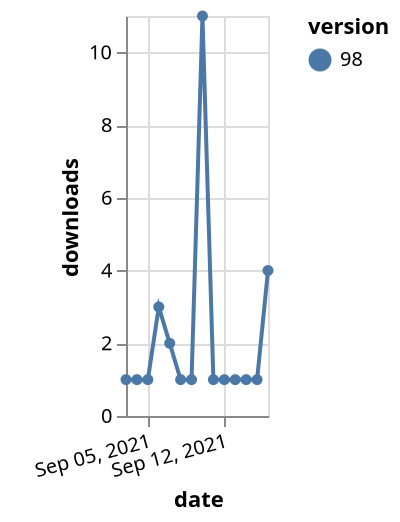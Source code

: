 {"$schema": "https://vega.github.io/schema/vega-lite/v5.json", "description": "A simple bar chart with embedded data.", "data": {"values": [{"date": "2021-09-03", "total": 400, "delta": 1, "version": "98"}, {"date": "2021-09-04", "total": 401, "delta": 1, "version": "98"}, {"date": "2021-09-05", "total": 402, "delta": 1, "version": "98"}, {"date": "2021-09-06", "total": 405, "delta": 3, "version": "98"}, {"date": "2021-09-07", "total": 407, "delta": 2, "version": "98"}, {"date": "2021-09-08", "total": 408, "delta": 1, "version": "98"}, {"date": "2021-09-09", "total": 409, "delta": 1, "version": "98"}, {"date": "2021-09-10", "total": 420, "delta": 11, "version": "98"}, {"date": "2021-09-11", "total": 421, "delta": 1, "version": "98"}, {"date": "2021-09-12", "total": 422, "delta": 1, "version": "98"}, {"date": "2021-09-13", "total": 423, "delta": 1, "version": "98"}, {"date": "2021-09-14", "total": 424, "delta": 1, "version": "98"}, {"date": "2021-09-15", "total": 425, "delta": 1, "version": "98"}, {"date": "2021-09-16", "total": 429, "delta": 4, "version": "98"}]}, "width": "container", "mark": {"type": "line", "point": {"filled": true}}, "encoding": {"x": {"field": "date", "type": "temporal", "timeUnit": "yearmonthdate", "title": "date", "axis": {"labelAngle": -15}}, "y": {"field": "delta", "type": "quantitative", "title": "downloads"}, "color": {"field": "version", "type": "nominal"}, "tooltip": {"field": "delta"}}}